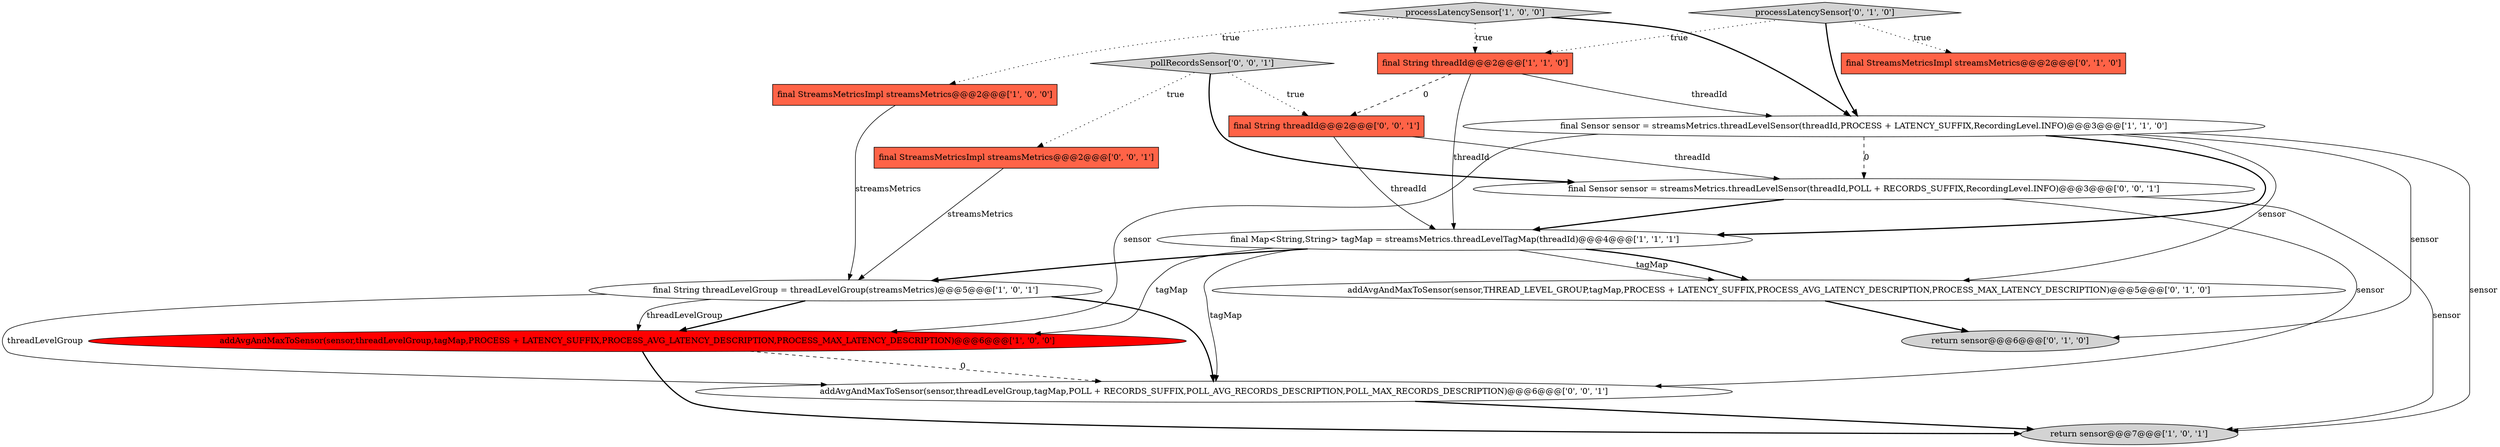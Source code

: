 digraph {
15 [style = filled, label = "final Sensor sensor = streamsMetrics.threadLevelSensor(threadId,POLL + RECORDS_SUFFIX,RecordingLevel.INFO)@@@3@@@['0', '0', '1']", fillcolor = white, shape = ellipse image = "AAA0AAABBB3BBB"];
9 [style = filled, label = "processLatencySensor['0', '1', '0']", fillcolor = lightgray, shape = diamond image = "AAA0AAABBB2BBB"];
12 [style = filled, label = "final StreamsMetricsImpl streamsMetrics@@@2@@@['0', '0', '1']", fillcolor = tomato, shape = box image = "AAA0AAABBB3BBB"];
0 [style = filled, label = "final StreamsMetricsImpl streamsMetrics@@@2@@@['1', '0', '0']", fillcolor = tomato, shape = box image = "AAA0AAABBB1BBB"];
2 [style = filled, label = "processLatencySensor['1', '0', '0']", fillcolor = lightgray, shape = diamond image = "AAA0AAABBB1BBB"];
5 [style = filled, label = "return sensor@@@7@@@['1', '0', '1']", fillcolor = lightgray, shape = ellipse image = "AAA0AAABBB1BBB"];
6 [style = filled, label = "final String threadLevelGroup = threadLevelGroup(streamsMetrics)@@@5@@@['1', '0', '1']", fillcolor = white, shape = ellipse image = "AAA0AAABBB1BBB"];
14 [style = filled, label = "final String threadId@@@2@@@['0', '0', '1']", fillcolor = tomato, shape = box image = "AAA0AAABBB3BBB"];
3 [style = filled, label = "final Sensor sensor = streamsMetrics.threadLevelSensor(threadId,PROCESS + LATENCY_SUFFIX,RecordingLevel.INFO)@@@3@@@['1', '1', '0']", fillcolor = white, shape = ellipse image = "AAA0AAABBB1BBB"];
1 [style = filled, label = "final Map<String,String> tagMap = streamsMetrics.threadLevelTagMap(threadId)@@@4@@@['1', '1', '1']", fillcolor = white, shape = ellipse image = "AAA0AAABBB1BBB"];
10 [style = filled, label = "addAvgAndMaxToSensor(sensor,THREAD_LEVEL_GROUP,tagMap,PROCESS + LATENCY_SUFFIX,PROCESS_AVG_LATENCY_DESCRIPTION,PROCESS_MAX_LATENCY_DESCRIPTION)@@@5@@@['0', '1', '0']", fillcolor = white, shape = ellipse image = "AAA0AAABBB2BBB"];
8 [style = filled, label = "final StreamsMetricsImpl streamsMetrics@@@2@@@['0', '1', '0']", fillcolor = tomato, shape = box image = "AAA0AAABBB2BBB"];
11 [style = filled, label = "return sensor@@@6@@@['0', '1', '0']", fillcolor = lightgray, shape = ellipse image = "AAA0AAABBB2BBB"];
13 [style = filled, label = "pollRecordsSensor['0', '0', '1']", fillcolor = lightgray, shape = diamond image = "AAA0AAABBB3BBB"];
16 [style = filled, label = "addAvgAndMaxToSensor(sensor,threadLevelGroup,tagMap,POLL + RECORDS_SUFFIX,POLL_AVG_RECORDS_DESCRIPTION,POLL_MAX_RECORDS_DESCRIPTION)@@@6@@@['0', '0', '1']", fillcolor = white, shape = ellipse image = "AAA0AAABBB3BBB"];
7 [style = filled, label = "final String threadId@@@2@@@['1', '1', '0']", fillcolor = tomato, shape = box image = "AAA0AAABBB1BBB"];
4 [style = filled, label = "addAvgAndMaxToSensor(sensor,threadLevelGroup,tagMap,PROCESS + LATENCY_SUFFIX,PROCESS_AVG_LATENCY_DESCRIPTION,PROCESS_MAX_LATENCY_DESCRIPTION)@@@6@@@['1', '0', '0']", fillcolor = red, shape = ellipse image = "AAA1AAABBB1BBB"];
2->0 [style = dotted, label="true"];
4->16 [style = dashed, label="0"];
3->1 [style = bold, label=""];
13->12 [style = dotted, label="true"];
14->15 [style = solid, label="threadId"];
12->6 [style = solid, label="streamsMetrics"];
15->16 [style = solid, label="sensor"];
7->14 [style = dashed, label="0"];
2->3 [style = bold, label=""];
7->3 [style = solid, label="threadId"];
14->1 [style = solid, label="threadId"];
15->5 [style = solid, label="sensor"];
3->4 [style = solid, label="sensor"];
9->8 [style = dotted, label="true"];
6->4 [style = bold, label=""];
1->6 [style = bold, label=""];
1->16 [style = solid, label="tagMap"];
3->10 [style = solid, label="sensor"];
15->1 [style = bold, label=""];
6->16 [style = bold, label=""];
2->7 [style = dotted, label="true"];
6->16 [style = solid, label="threadLevelGroup"];
0->6 [style = solid, label="streamsMetrics"];
6->4 [style = solid, label="threadLevelGroup"];
16->5 [style = bold, label=""];
3->15 [style = dashed, label="0"];
9->3 [style = bold, label=""];
13->15 [style = bold, label=""];
7->1 [style = solid, label="threadId"];
3->5 [style = solid, label="sensor"];
1->10 [style = solid, label="tagMap"];
9->7 [style = dotted, label="true"];
13->14 [style = dotted, label="true"];
1->10 [style = bold, label=""];
4->5 [style = bold, label=""];
1->4 [style = solid, label="tagMap"];
3->11 [style = solid, label="sensor"];
10->11 [style = bold, label=""];
}
